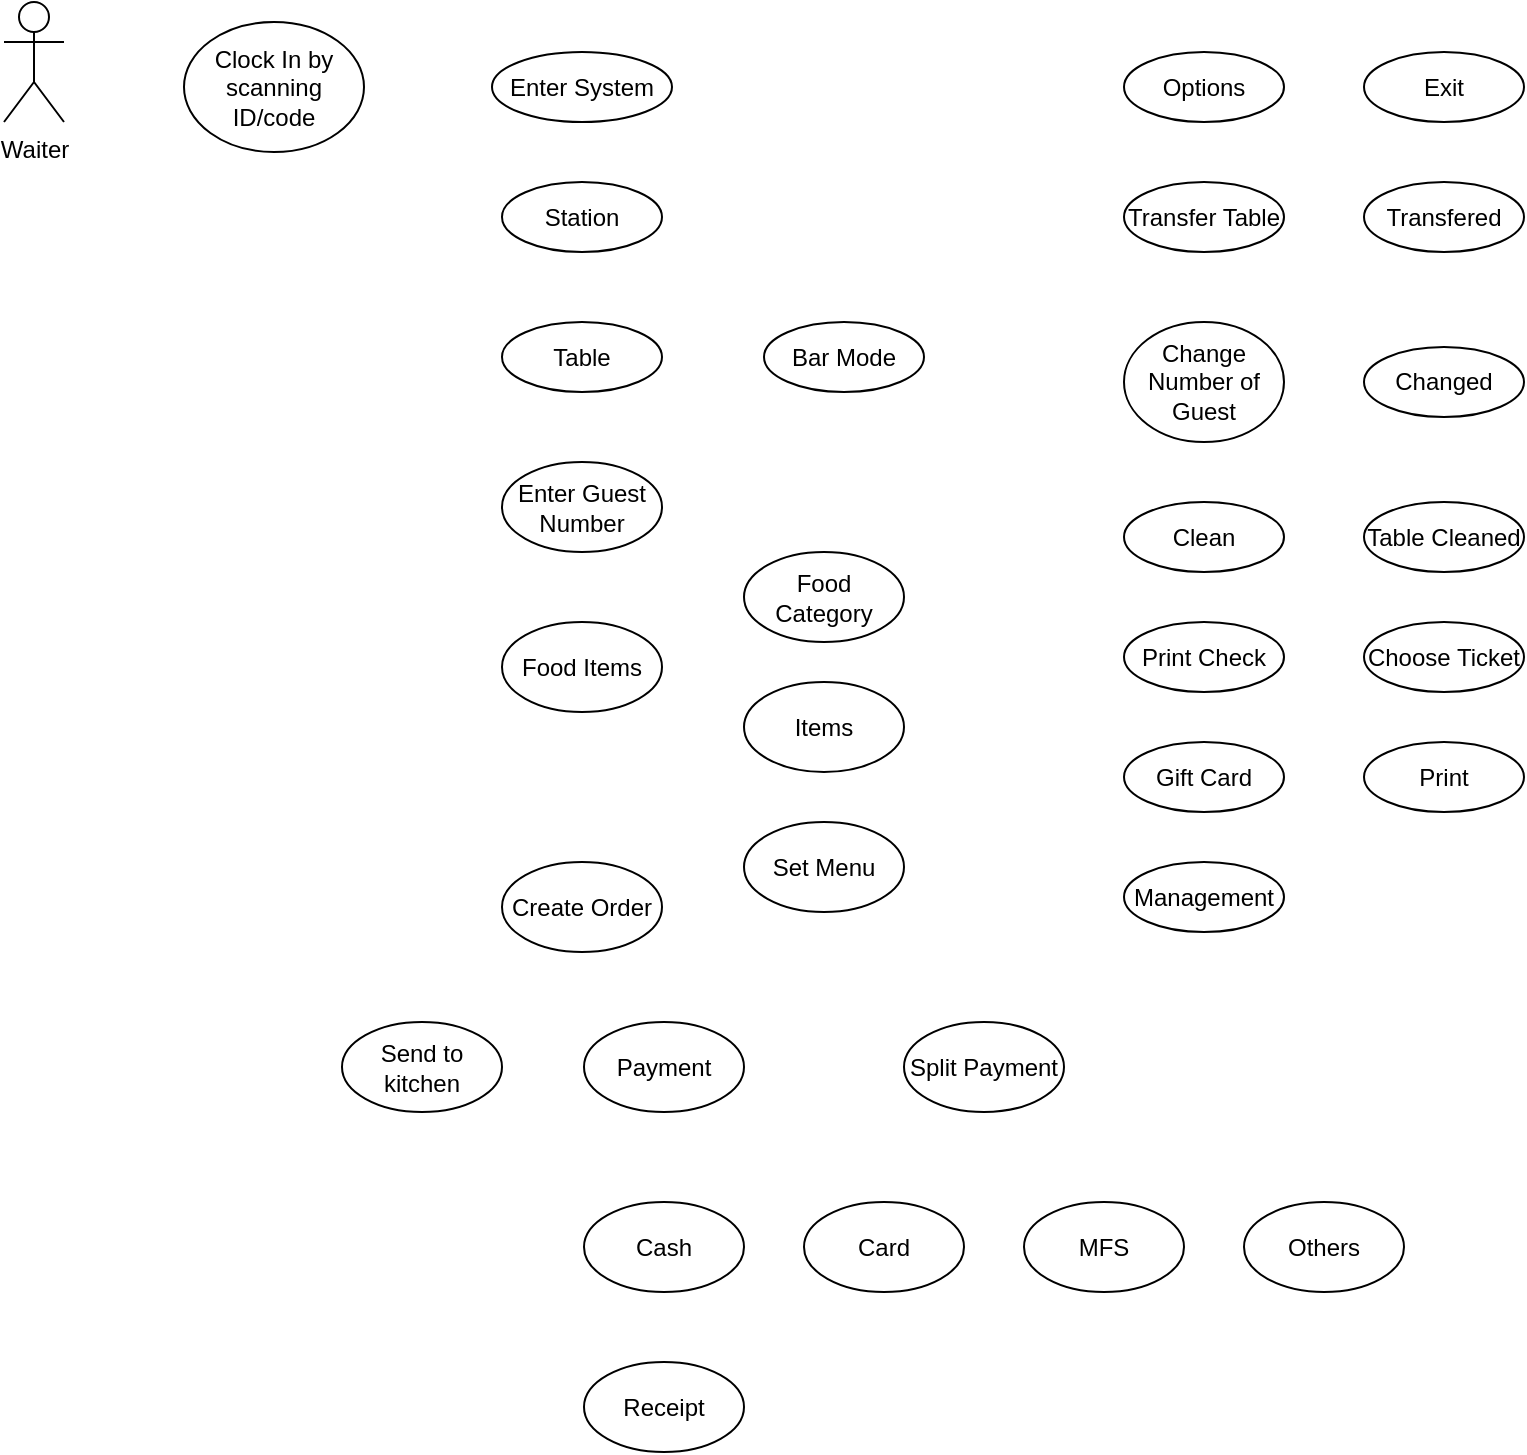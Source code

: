<mxfile version="23.1.5" type="github">
  <diagram name="Page-1" id="knzAuW0coJMuKpMu3PRs">
    <mxGraphModel dx="1434" dy="746" grid="1" gridSize="10" guides="1" tooltips="1" connect="1" arrows="1" fold="1" page="1" pageScale="1" pageWidth="827" pageHeight="1169" math="0" shadow="0">
      <root>
        <mxCell id="0" />
        <mxCell id="1" parent="0" />
        <mxCell id="_SApVEIOftllvKabywyw-1" value="Waiter" style="shape=umlActor;verticalLabelPosition=bottom;verticalAlign=top;html=1;outlineConnect=0;" parent="1" vertex="1">
          <mxGeometry x="40" y="40" width="30" height="60" as="geometry" />
        </mxCell>
        <mxCell id="_SApVEIOftllvKabywyw-2" value="Clock In by scanning ID/code" style="ellipse;whiteSpace=wrap;html=1;" parent="1" vertex="1">
          <mxGeometry x="130" y="50" width="90" height="65" as="geometry" />
        </mxCell>
        <mxCell id="_SApVEIOftllvKabywyw-3" value="Enter System" style="ellipse;whiteSpace=wrap;html=1;" parent="1" vertex="1">
          <mxGeometry x="284" y="65" width="90" height="35" as="geometry" />
        </mxCell>
        <mxCell id="_SApVEIOftllvKabywyw-4" value="Station" style="ellipse;whiteSpace=wrap;html=1;" parent="1" vertex="1">
          <mxGeometry x="289" y="130" width="80" height="35" as="geometry" />
        </mxCell>
        <mxCell id="_SApVEIOftllvKabywyw-5" value="Table" style="ellipse;whiteSpace=wrap;html=1;" parent="1" vertex="1">
          <mxGeometry x="289" y="200" width="80" height="35" as="geometry" />
        </mxCell>
        <mxCell id="_SApVEIOftllvKabywyw-6" value="Options" style="ellipse;whiteSpace=wrap;html=1;" parent="1" vertex="1">
          <mxGeometry x="600" y="65" width="80" height="35" as="geometry" />
        </mxCell>
        <mxCell id="_PRdKNhxORNj2MjLX8KP-1" value="Food Items" style="ellipse;whiteSpace=wrap;html=1;" vertex="1" parent="1">
          <mxGeometry x="289" y="350" width="80" height="45" as="geometry" />
        </mxCell>
        <mxCell id="_PRdKNhxORNj2MjLX8KP-2" value="Enter Guest Number" style="ellipse;whiteSpace=wrap;html=1;" vertex="1" parent="1">
          <mxGeometry x="289" y="270" width="80" height="45" as="geometry" />
        </mxCell>
        <mxCell id="_PRdKNhxORNj2MjLX8KP-3" value="Food Category" style="ellipse;whiteSpace=wrap;html=1;" vertex="1" parent="1">
          <mxGeometry x="410" y="315" width="80" height="45" as="geometry" />
        </mxCell>
        <mxCell id="_PRdKNhxORNj2MjLX8KP-4" value="Items" style="ellipse;whiteSpace=wrap;html=1;" vertex="1" parent="1">
          <mxGeometry x="410" y="380" width="80" height="45" as="geometry" />
        </mxCell>
        <mxCell id="_PRdKNhxORNj2MjLX8KP-5" value="Set Menu" style="ellipse;whiteSpace=wrap;html=1;" vertex="1" parent="1">
          <mxGeometry x="410" y="450" width="80" height="45" as="geometry" />
        </mxCell>
        <mxCell id="_PRdKNhxORNj2MjLX8KP-6" value="Create Order" style="ellipse;whiteSpace=wrap;html=1;" vertex="1" parent="1">
          <mxGeometry x="289" y="470" width="80" height="45" as="geometry" />
        </mxCell>
        <mxCell id="_PRdKNhxORNj2MjLX8KP-7" value="Send to kitchen" style="ellipse;whiteSpace=wrap;html=1;" vertex="1" parent="1">
          <mxGeometry x="209" y="550" width="80" height="45" as="geometry" />
        </mxCell>
        <mxCell id="_PRdKNhxORNj2MjLX8KP-8" value="Payment" style="ellipse;whiteSpace=wrap;html=1;" vertex="1" parent="1">
          <mxGeometry x="330" y="550" width="80" height="45" as="geometry" />
        </mxCell>
        <mxCell id="_PRdKNhxORNj2MjLX8KP-9" value="Cash" style="ellipse;whiteSpace=wrap;html=1;" vertex="1" parent="1">
          <mxGeometry x="330" y="640" width="80" height="45" as="geometry" />
        </mxCell>
        <mxCell id="_PRdKNhxORNj2MjLX8KP-10" value="Card" style="ellipse;whiteSpace=wrap;html=1;" vertex="1" parent="1">
          <mxGeometry x="440" y="640" width="80" height="45" as="geometry" />
        </mxCell>
        <mxCell id="_PRdKNhxORNj2MjLX8KP-11" value="MFS" style="ellipse;whiteSpace=wrap;html=1;" vertex="1" parent="1">
          <mxGeometry x="550" y="640" width="80" height="45" as="geometry" />
        </mxCell>
        <mxCell id="_PRdKNhxORNj2MjLX8KP-12" value="Others" style="ellipse;whiteSpace=wrap;html=1;" vertex="1" parent="1">
          <mxGeometry x="660" y="640" width="80" height="45" as="geometry" />
        </mxCell>
        <mxCell id="_PRdKNhxORNj2MjLX8KP-13" value="Receipt" style="ellipse;whiteSpace=wrap;html=1;" vertex="1" parent="1">
          <mxGeometry x="330" y="720" width="80" height="45" as="geometry" />
        </mxCell>
        <mxCell id="_PRdKNhxORNj2MjLX8KP-14" value="Split Payment" style="ellipse;whiteSpace=wrap;html=1;" vertex="1" parent="1">
          <mxGeometry x="490" y="550" width="80" height="45" as="geometry" />
        </mxCell>
        <mxCell id="_PRdKNhxORNj2MjLX8KP-15" value="Bar Mode" style="ellipse;whiteSpace=wrap;html=1;" vertex="1" parent="1">
          <mxGeometry x="420" y="200" width="80" height="35" as="geometry" />
        </mxCell>
        <mxCell id="_PRdKNhxORNj2MjLX8KP-16" value="Transfer Table" style="ellipse;whiteSpace=wrap;html=1;" vertex="1" parent="1">
          <mxGeometry x="600" y="130" width="80" height="35" as="geometry" />
        </mxCell>
        <mxCell id="_PRdKNhxORNj2MjLX8KP-17" value="Change Number of Guest" style="ellipse;whiteSpace=wrap;html=1;" vertex="1" parent="1">
          <mxGeometry x="600" y="200" width="80" height="60" as="geometry" />
        </mxCell>
        <mxCell id="_PRdKNhxORNj2MjLX8KP-18" value="Clean" style="ellipse;whiteSpace=wrap;html=1;" vertex="1" parent="1">
          <mxGeometry x="600" y="290" width="80" height="35" as="geometry" />
        </mxCell>
        <mxCell id="_PRdKNhxORNj2MjLX8KP-19" value="Print Check" style="ellipse;whiteSpace=wrap;html=1;" vertex="1" parent="1">
          <mxGeometry x="600" y="350" width="80" height="35" as="geometry" />
        </mxCell>
        <mxCell id="_PRdKNhxORNj2MjLX8KP-20" value="Gift Card" style="ellipse;whiteSpace=wrap;html=1;" vertex="1" parent="1">
          <mxGeometry x="600" y="410" width="80" height="35" as="geometry" />
        </mxCell>
        <mxCell id="_PRdKNhxORNj2MjLX8KP-21" value="Management" style="ellipse;whiteSpace=wrap;html=1;" vertex="1" parent="1">
          <mxGeometry x="600" y="470" width="80" height="35" as="geometry" />
        </mxCell>
        <mxCell id="_PRdKNhxORNj2MjLX8KP-22" value="Exit" style="ellipse;whiteSpace=wrap;html=1;" vertex="1" parent="1">
          <mxGeometry x="720" y="65" width="80" height="35" as="geometry" />
        </mxCell>
        <mxCell id="_PRdKNhxORNj2MjLX8KP-23" value="Transfered" style="ellipse;whiteSpace=wrap;html=1;" vertex="1" parent="1">
          <mxGeometry x="720" y="130" width="80" height="35" as="geometry" />
        </mxCell>
        <mxCell id="_PRdKNhxORNj2MjLX8KP-24" value="Changed" style="ellipse;whiteSpace=wrap;html=1;" vertex="1" parent="1">
          <mxGeometry x="720" y="212.5" width="80" height="35" as="geometry" />
        </mxCell>
        <mxCell id="_PRdKNhxORNj2MjLX8KP-25" value="Table Cleaned" style="ellipse;whiteSpace=wrap;html=1;" vertex="1" parent="1">
          <mxGeometry x="720" y="290" width="80" height="35" as="geometry" />
        </mxCell>
        <mxCell id="_PRdKNhxORNj2MjLX8KP-26" value="Choose Ticket" style="ellipse;whiteSpace=wrap;html=1;" vertex="1" parent="1">
          <mxGeometry x="720" y="350" width="80" height="35" as="geometry" />
        </mxCell>
        <mxCell id="_PRdKNhxORNj2MjLX8KP-27" value="Print" style="ellipse;whiteSpace=wrap;html=1;" vertex="1" parent="1">
          <mxGeometry x="720" y="410" width="80" height="35" as="geometry" />
        </mxCell>
      </root>
    </mxGraphModel>
  </diagram>
</mxfile>
